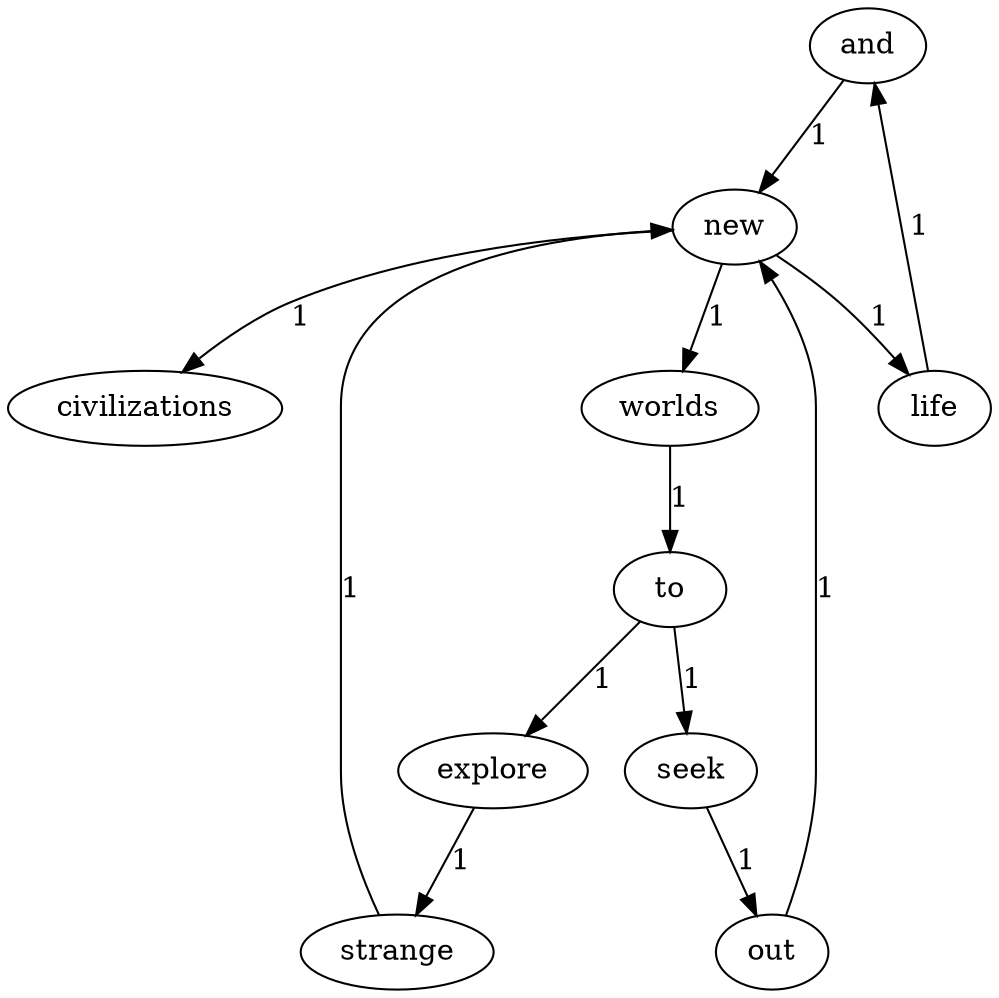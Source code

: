 digraph G {
	"and"->"new"[label=1]
	"explore"->"strange"[label=1]
	"life"->"and"[label=1]
	"new"->"civilizations"[label=1]
	"new"->"life"[label=1]
	"new"->"worlds"[label=1]
	"out"->"new"[label=1]
	"seek"->"out"[label=1]
	"strange"->"new"[label=1]
	"to"->"explore"[label=1]
	"to"->"seek"[label=1]
	"worlds"->"to"[label=1]
}